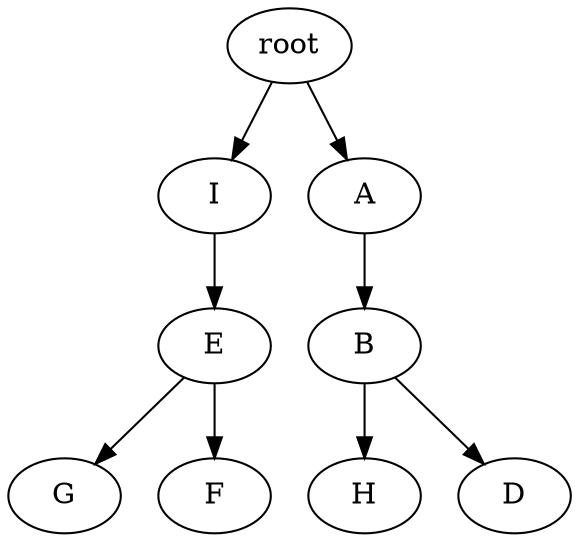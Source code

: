 strict digraph G {
	graph [name=G];
	0	[label=root];
	1	[label=I];
	0 -> 1;
	2	[label=A];
	0 -> 2;
	3	[label=E];
	1 -> 3;
	4	[label=B];
	2 -> 4;
	5	[label=G];
	3 -> 5;
	6	[label=F];
	3 -> 6;
	7	[label=H];
	4 -> 7;
	8	[label=D];
	4 -> 8;
}
